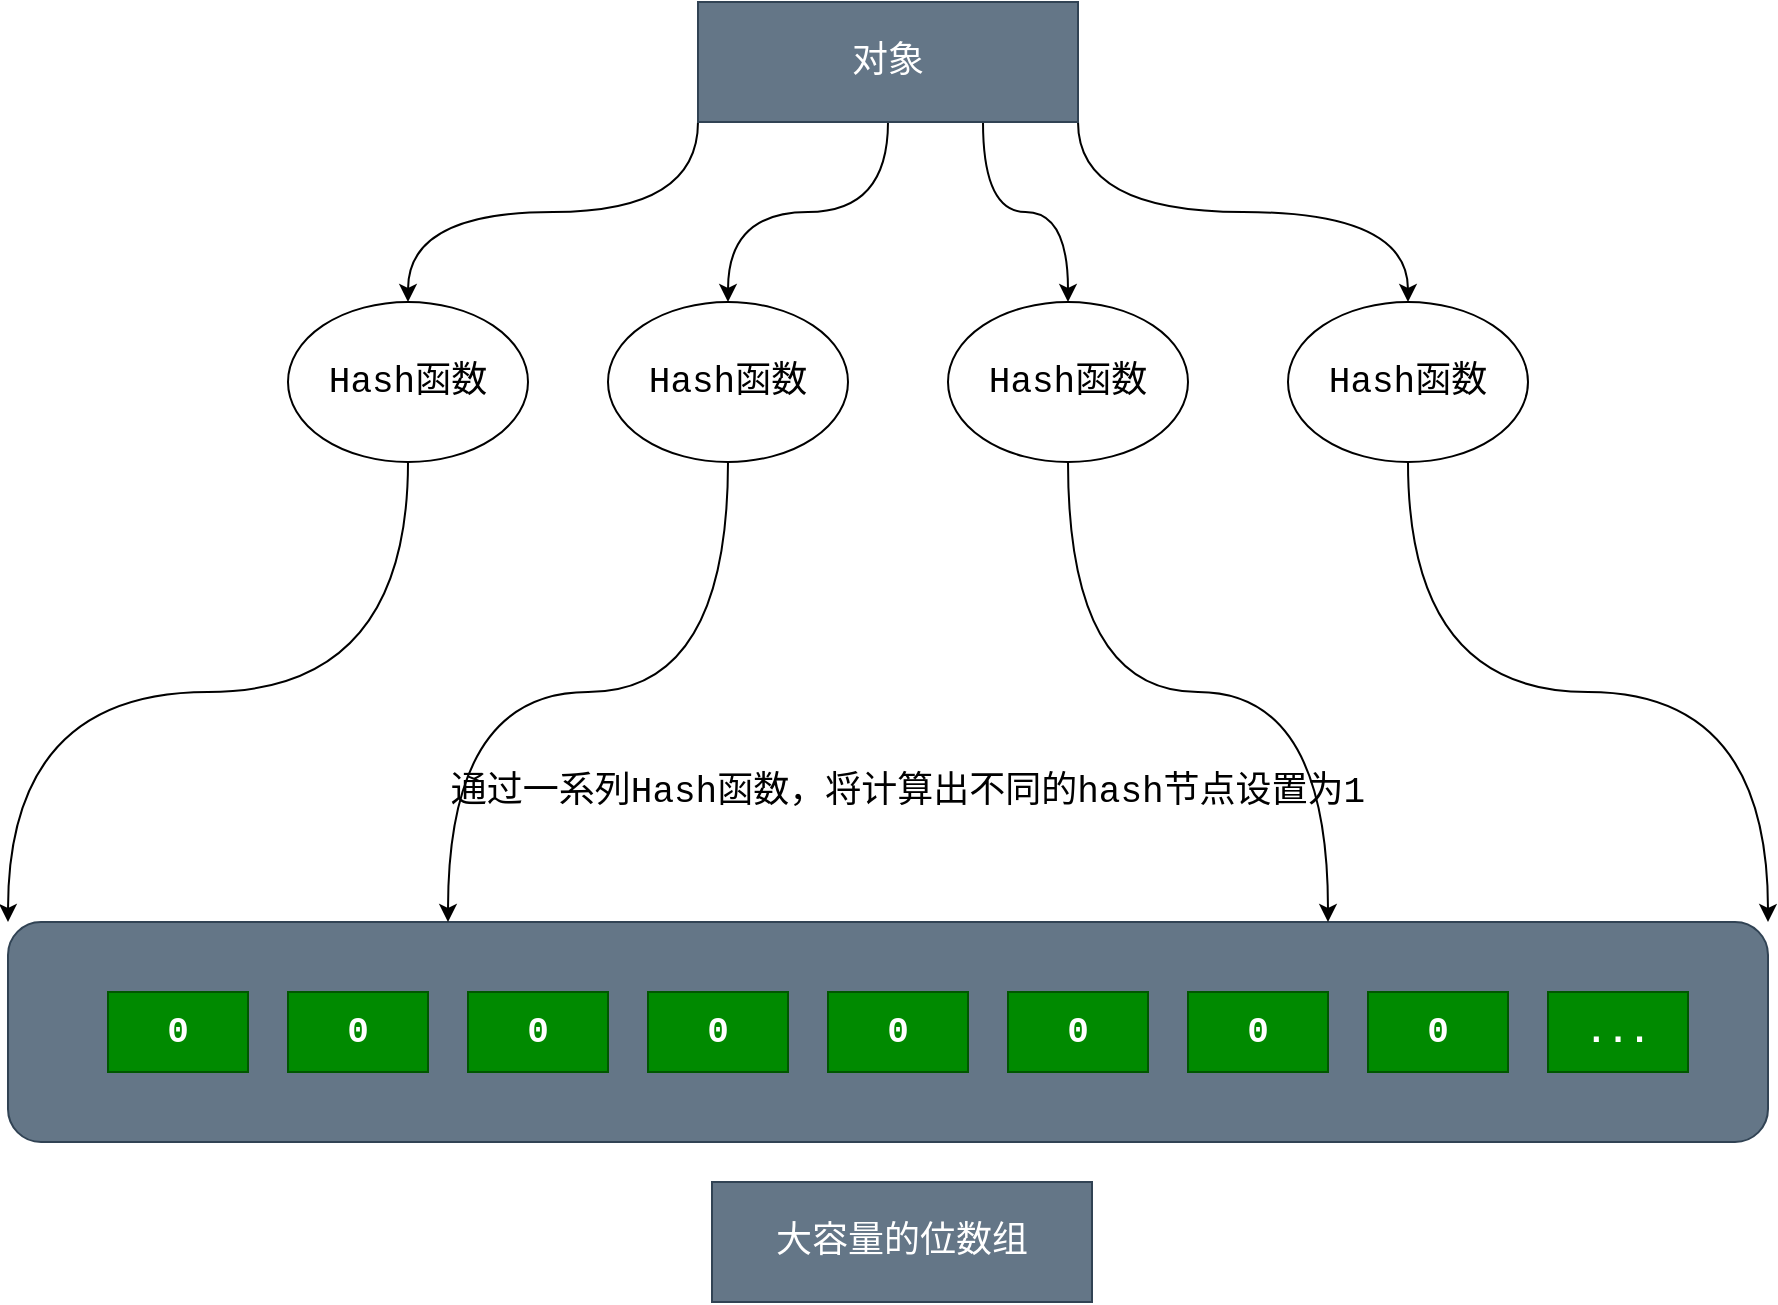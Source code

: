 <mxfile version="16.6.1" type="github">
  <diagram id="nAKeUqGm34aaBLQICZyq" name="Page-1">
    <mxGraphModel dx="2062" dy="1114" grid="1" gridSize="10" guides="1" tooltips="1" connect="1" arrows="1" fold="1" page="1" pageScale="1" pageWidth="827" pageHeight="1169" math="0" shadow="0">
      <root>
        <mxCell id="0" />
        <mxCell id="1" parent="0" />
        <mxCell id="l6peJzb6LIXVpnfwvZle-1" value="" style="rounded=1;whiteSpace=wrap;html=1;fillColor=#647687;strokeColor=#314354;fontColor=#ffffff;" vertex="1" parent="1">
          <mxGeometry x="440" y="630" width="880" height="110" as="geometry" />
        </mxCell>
        <mxCell id="l6peJzb6LIXVpnfwvZle-2" value="&lt;font face=&quot;Courier New&quot; style=&quot;font-size: 18px&quot;&gt;&lt;b&gt;0&lt;/b&gt;&lt;/font&gt;" style="rounded=0;whiteSpace=wrap;html=1;fillColor=#008a00;fontColor=#ffffff;strokeColor=#005700;" vertex="1" parent="1">
          <mxGeometry x="490" y="665" width="70" height="40" as="geometry" />
        </mxCell>
        <mxCell id="l6peJzb6LIXVpnfwvZle-3" value="&lt;font face=&quot;Courier New&quot; style=&quot;font-size: 18px&quot;&gt;&lt;b&gt;0&lt;/b&gt;&lt;/font&gt;" style="rounded=0;whiteSpace=wrap;html=1;fillColor=#008a00;fontColor=#ffffff;strokeColor=#005700;" vertex="1" parent="1">
          <mxGeometry x="580" y="665" width="70" height="40" as="geometry" />
        </mxCell>
        <mxCell id="l6peJzb6LIXVpnfwvZle-4" value="&lt;font face=&quot;Courier New&quot; style=&quot;font-size: 18px&quot;&gt;&lt;b&gt;0&lt;/b&gt;&lt;/font&gt;" style="rounded=0;whiteSpace=wrap;html=1;fillColor=#008a00;fontColor=#ffffff;strokeColor=#005700;" vertex="1" parent="1">
          <mxGeometry x="670" y="665" width="70" height="40" as="geometry" />
        </mxCell>
        <mxCell id="l6peJzb6LIXVpnfwvZle-5" value="&lt;font face=&quot;Courier New&quot; style=&quot;font-size: 18px&quot;&gt;&lt;b&gt;0&lt;/b&gt;&lt;/font&gt;" style="rounded=0;whiteSpace=wrap;html=1;fillColor=#008a00;fontColor=#ffffff;strokeColor=#005700;" vertex="1" parent="1">
          <mxGeometry x="760" y="665" width="70" height="40" as="geometry" />
        </mxCell>
        <mxCell id="l6peJzb6LIXVpnfwvZle-6" value="&lt;font face=&quot;Courier New&quot; style=&quot;font-size: 18px&quot;&gt;&lt;b&gt;0&lt;/b&gt;&lt;/font&gt;" style="rounded=0;whiteSpace=wrap;html=1;fillColor=#008a00;fontColor=#ffffff;strokeColor=#005700;" vertex="1" parent="1">
          <mxGeometry x="850" y="665" width="70" height="40" as="geometry" />
        </mxCell>
        <mxCell id="l6peJzb6LIXVpnfwvZle-7" value="&lt;font face=&quot;Courier New&quot; style=&quot;font-size: 18px&quot;&gt;&lt;b&gt;0&lt;/b&gt;&lt;/font&gt;" style="rounded=0;whiteSpace=wrap;html=1;fillColor=#008a00;fontColor=#ffffff;strokeColor=#005700;" vertex="1" parent="1">
          <mxGeometry x="940" y="665" width="70" height="40" as="geometry" />
        </mxCell>
        <mxCell id="l6peJzb6LIXVpnfwvZle-8" value="&lt;font face=&quot;Courier New&quot; style=&quot;font-size: 18px&quot;&gt;&lt;b&gt;0&lt;/b&gt;&lt;/font&gt;" style="rounded=0;whiteSpace=wrap;html=1;fillColor=#008a00;fontColor=#ffffff;strokeColor=#005700;" vertex="1" parent="1">
          <mxGeometry x="1030" y="665" width="70" height="40" as="geometry" />
        </mxCell>
        <mxCell id="l6peJzb6LIXVpnfwvZle-9" value="&lt;font face=&quot;Courier New&quot; style=&quot;font-size: 18px&quot;&gt;&lt;b&gt;0&lt;/b&gt;&lt;/font&gt;" style="rounded=0;whiteSpace=wrap;html=1;fillColor=#008a00;fontColor=#ffffff;strokeColor=#005700;" vertex="1" parent="1">
          <mxGeometry x="1120" y="665" width="70" height="40" as="geometry" />
        </mxCell>
        <mxCell id="l6peJzb6LIXVpnfwvZle-10" value="&lt;font face=&quot;Courier New&quot; style=&quot;font-size: 18px&quot;&gt;&lt;b&gt;...&lt;/b&gt;&lt;/font&gt;" style="rounded=0;whiteSpace=wrap;html=1;fillColor=#008a00;fontColor=#ffffff;strokeColor=#005700;" vertex="1" parent="1">
          <mxGeometry x="1210" y="665" width="70" height="40" as="geometry" />
        </mxCell>
        <mxCell id="l6peJzb6LIXVpnfwvZle-16" style="edgeStyle=orthogonalEdgeStyle;curved=1;rounded=0;orthogonalLoop=1;jettySize=auto;html=1;exitX=0;exitY=1;exitDx=0;exitDy=0;fontFamily=Courier New;fontSize=18;" edge="1" parent="1" source="l6peJzb6LIXVpnfwvZle-13" target="l6peJzb6LIXVpnfwvZle-15">
          <mxGeometry relative="1" as="geometry" />
        </mxCell>
        <mxCell id="l6peJzb6LIXVpnfwvZle-20" style="edgeStyle=orthogonalEdgeStyle;curved=1;rounded=0;orthogonalLoop=1;jettySize=auto;html=1;exitX=0.5;exitY=1;exitDx=0;exitDy=0;entryX=0.5;entryY=0;entryDx=0;entryDy=0;fontFamily=Courier New;fontSize=18;" edge="1" parent="1" source="l6peJzb6LIXVpnfwvZle-13" target="l6peJzb6LIXVpnfwvZle-18">
          <mxGeometry relative="1" as="geometry" />
        </mxCell>
        <mxCell id="l6peJzb6LIXVpnfwvZle-22" style="edgeStyle=orthogonalEdgeStyle;curved=1;rounded=0;orthogonalLoop=1;jettySize=auto;html=1;exitX=1;exitY=1;exitDx=0;exitDy=0;fontFamily=Courier New;fontSize=18;" edge="1" parent="1" source="l6peJzb6LIXVpnfwvZle-13" target="l6peJzb6LIXVpnfwvZle-19">
          <mxGeometry relative="1" as="geometry" />
        </mxCell>
        <mxCell id="l6peJzb6LIXVpnfwvZle-25" style="edgeStyle=orthogonalEdgeStyle;curved=1;rounded=0;orthogonalLoop=1;jettySize=auto;html=1;exitX=0.75;exitY=1;exitDx=0;exitDy=0;fontFamily=Courier New;fontSize=18;" edge="1" parent="1" source="l6peJzb6LIXVpnfwvZle-13" target="l6peJzb6LIXVpnfwvZle-24">
          <mxGeometry relative="1" as="geometry" />
        </mxCell>
        <mxCell id="l6peJzb6LIXVpnfwvZle-13" value="对象" style="rounded=0;whiteSpace=wrap;html=1;fontFamily=Courier New;fontSize=18;fillColor=#647687;fontColor=#ffffff;strokeColor=#314354;" vertex="1" parent="1">
          <mxGeometry x="785" y="170" width="190" height="60" as="geometry" />
        </mxCell>
        <mxCell id="l6peJzb6LIXVpnfwvZle-14" value="大容量的位数组" style="rounded=0;whiteSpace=wrap;html=1;fontFamily=Courier New;fontSize=18;fillColor=#647687;fontColor=#ffffff;strokeColor=#314354;" vertex="1" parent="1">
          <mxGeometry x="792" y="760" width="190" height="60" as="geometry" />
        </mxCell>
        <mxCell id="l6peJzb6LIXVpnfwvZle-17" style="edgeStyle=orthogonalEdgeStyle;curved=1;rounded=0;orthogonalLoop=1;jettySize=auto;html=1;exitX=0.5;exitY=1;exitDx=0;exitDy=0;entryX=0;entryY=0;entryDx=0;entryDy=0;fontFamily=Courier New;fontSize=18;" edge="1" parent="1" source="l6peJzb6LIXVpnfwvZle-15" target="l6peJzb6LIXVpnfwvZle-1">
          <mxGeometry relative="1" as="geometry" />
        </mxCell>
        <mxCell id="l6peJzb6LIXVpnfwvZle-15" value="Hash函数" style="ellipse;whiteSpace=wrap;html=1;fontFamily=Courier New;fontSize=18;" vertex="1" parent="1">
          <mxGeometry x="580" y="320" width="120" height="80" as="geometry" />
        </mxCell>
        <mxCell id="l6peJzb6LIXVpnfwvZle-21" style="edgeStyle=orthogonalEdgeStyle;curved=1;rounded=0;orthogonalLoop=1;jettySize=auto;html=1;exitX=0.5;exitY=1;exitDx=0;exitDy=0;fontFamily=Courier New;fontSize=18;entryX=0.25;entryY=0;entryDx=0;entryDy=0;" edge="1" parent="1" source="l6peJzb6LIXVpnfwvZle-18" target="l6peJzb6LIXVpnfwvZle-1">
          <mxGeometry relative="1" as="geometry" />
        </mxCell>
        <mxCell id="l6peJzb6LIXVpnfwvZle-18" value="Hash函数" style="ellipse;whiteSpace=wrap;html=1;fontFamily=Courier New;fontSize=18;" vertex="1" parent="1">
          <mxGeometry x="740" y="320" width="120" height="80" as="geometry" />
        </mxCell>
        <mxCell id="l6peJzb6LIXVpnfwvZle-23" style="edgeStyle=orthogonalEdgeStyle;curved=1;rounded=0;orthogonalLoop=1;jettySize=auto;html=1;exitX=0.5;exitY=1;exitDx=0;exitDy=0;entryX=1;entryY=0;entryDx=0;entryDy=0;fontFamily=Courier New;fontSize=18;" edge="1" parent="1" source="l6peJzb6LIXVpnfwvZle-19" target="l6peJzb6LIXVpnfwvZle-1">
          <mxGeometry relative="1" as="geometry" />
        </mxCell>
        <mxCell id="l6peJzb6LIXVpnfwvZle-19" value="Hash函数" style="ellipse;whiteSpace=wrap;html=1;fontFamily=Courier New;fontSize=18;" vertex="1" parent="1">
          <mxGeometry x="1080" y="320" width="120" height="80" as="geometry" />
        </mxCell>
        <mxCell id="l6peJzb6LIXVpnfwvZle-26" style="edgeStyle=orthogonalEdgeStyle;curved=1;rounded=0;orthogonalLoop=1;jettySize=auto;html=1;exitX=0.5;exitY=1;exitDx=0;exitDy=0;entryX=0.75;entryY=0;entryDx=0;entryDy=0;fontFamily=Courier New;fontSize=18;" edge="1" parent="1" source="l6peJzb6LIXVpnfwvZle-24" target="l6peJzb6LIXVpnfwvZle-1">
          <mxGeometry relative="1" as="geometry" />
        </mxCell>
        <mxCell id="l6peJzb6LIXVpnfwvZle-24" value="Hash函数" style="ellipse;whiteSpace=wrap;html=1;fontFamily=Courier New;fontSize=18;" vertex="1" parent="1">
          <mxGeometry x="910" y="320" width="120" height="80" as="geometry" />
        </mxCell>
        <mxCell id="l6peJzb6LIXVpnfwvZle-27" value="通过一系列Hash函数，将计算出不同的hash节点设置为1" style="text;html=1;strokeColor=none;fillColor=none;align=center;verticalAlign=middle;whiteSpace=wrap;rounded=0;fontFamily=Courier New;fontSize=18;" vertex="1" parent="1">
          <mxGeometry x="650" y="550" width="480" height="30" as="geometry" />
        </mxCell>
      </root>
    </mxGraphModel>
  </diagram>
</mxfile>
